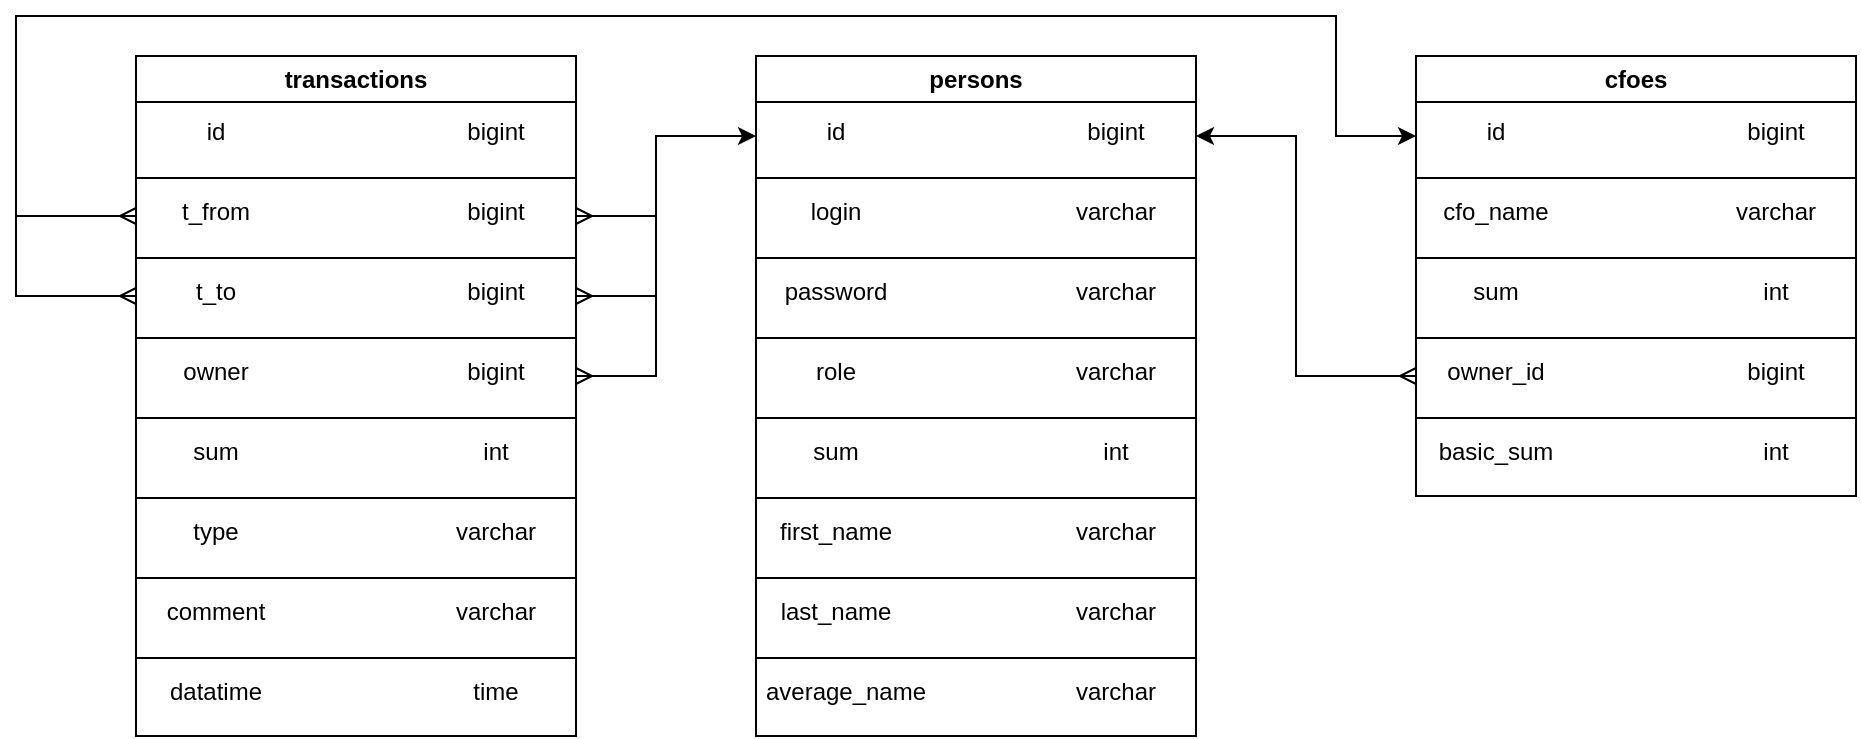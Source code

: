 <mxfile version="23.1.5" type="device">
  <diagram name="Страница — 1" id="Ggazx2XwHkl-k0AZSXdx">
    <mxGraphModel dx="3217" dy="1407" grid="1" gridSize="10" guides="1" tooltips="1" connect="1" arrows="1" fold="1" page="1" pageScale="1" pageWidth="827" pageHeight="1169" math="0" shadow="0">
      <root>
        <mxCell id="0" />
        <mxCell id="1" parent="0" />
        <mxCell id="RBUQIPFhHEWP98NvYaXs-1" value="transactions" style="swimlane;whiteSpace=wrap;html=1;" vertex="1" parent="1">
          <mxGeometry x="-690" y="100" width="220" height="340" as="geometry" />
        </mxCell>
        <mxCell id="RBUQIPFhHEWP98NvYaXs-5" value="bigint&lt;div&gt;&lt;br/&gt;&lt;/div&gt;" style="text;html=1;align=center;verticalAlign=middle;whiteSpace=wrap;rounded=0;" vertex="1" parent="RBUQIPFhHEWP98NvYaXs-1">
          <mxGeometry x="150" y="30" width="60" height="30" as="geometry" />
        </mxCell>
        <mxCell id="RBUQIPFhHEWP98NvYaXs-7" value="id&lt;div&gt;&lt;br&gt;&lt;/div&gt;" style="text;html=1;align=center;verticalAlign=middle;whiteSpace=wrap;rounded=0;" vertex="1" parent="RBUQIPFhHEWP98NvYaXs-1">
          <mxGeometry x="10" y="30" width="60" height="30" as="geometry" />
        </mxCell>
        <mxCell id="RBUQIPFhHEWP98NvYaXs-8" value="bigint&lt;div&gt;&lt;br/&gt;&lt;/div&gt;" style="text;html=1;align=center;verticalAlign=middle;whiteSpace=wrap;rounded=0;" vertex="1" parent="RBUQIPFhHEWP98NvYaXs-1">
          <mxGeometry x="150" y="70" width="60" height="30" as="geometry" />
        </mxCell>
        <mxCell id="RBUQIPFhHEWP98NvYaXs-9" value="t_from&lt;br&gt;&lt;div&gt;&lt;br&gt;&lt;/div&gt;" style="text;html=1;align=center;verticalAlign=middle;whiteSpace=wrap;rounded=0;" vertex="1" parent="RBUQIPFhHEWP98NvYaXs-1">
          <mxGeometry x="10" y="70" width="60" height="30" as="geometry" />
        </mxCell>
        <mxCell id="RBUQIPFhHEWP98NvYaXs-10" value="" style="endArrow=none;html=1;rounded=0;" edge="1" parent="RBUQIPFhHEWP98NvYaXs-1">
          <mxGeometry width="50" height="50" relative="1" as="geometry">
            <mxPoint y="101" as="sourcePoint" />
            <mxPoint x="220" y="101" as="targetPoint" />
          </mxGeometry>
        </mxCell>
        <mxCell id="RBUQIPFhHEWP98NvYaXs-11" value="bigint&lt;div&gt;&lt;br/&gt;&lt;/div&gt;" style="text;html=1;align=center;verticalAlign=middle;whiteSpace=wrap;rounded=0;" vertex="1" parent="RBUQIPFhHEWP98NvYaXs-1">
          <mxGeometry x="150" y="110" width="60" height="30" as="geometry" />
        </mxCell>
        <mxCell id="RBUQIPFhHEWP98NvYaXs-12" value="t_to&lt;br&gt;&lt;div&gt;&lt;br&gt;&lt;/div&gt;" style="text;html=1;align=center;verticalAlign=middle;whiteSpace=wrap;rounded=0;" vertex="1" parent="RBUQIPFhHEWP98NvYaXs-1">
          <mxGeometry x="10" y="110" width="60" height="30" as="geometry" />
        </mxCell>
        <mxCell id="RBUQIPFhHEWP98NvYaXs-13" value="" style="endArrow=none;html=1;rounded=0;" edge="1" parent="RBUQIPFhHEWP98NvYaXs-1">
          <mxGeometry width="50" height="50" relative="1" as="geometry">
            <mxPoint y="141" as="sourcePoint" />
            <mxPoint x="220" y="141" as="targetPoint" />
          </mxGeometry>
        </mxCell>
        <mxCell id="RBUQIPFhHEWP98NvYaXs-14" value="bigint&lt;div&gt;&lt;br/&gt;&lt;/div&gt;" style="text;html=1;align=center;verticalAlign=middle;whiteSpace=wrap;rounded=0;" vertex="1" parent="RBUQIPFhHEWP98NvYaXs-1">
          <mxGeometry x="150" y="150" width="60" height="30" as="geometry" />
        </mxCell>
        <mxCell id="RBUQIPFhHEWP98NvYaXs-15" value="owner&lt;br&gt;&lt;div&gt;&lt;br&gt;&lt;/div&gt;" style="text;html=1;align=center;verticalAlign=middle;whiteSpace=wrap;rounded=0;" vertex="1" parent="RBUQIPFhHEWP98NvYaXs-1">
          <mxGeometry x="10" y="150" width="60" height="30" as="geometry" />
        </mxCell>
        <mxCell id="RBUQIPFhHEWP98NvYaXs-16" value="" style="endArrow=none;html=1;rounded=0;" edge="1" parent="RBUQIPFhHEWP98NvYaXs-1">
          <mxGeometry width="50" height="50" relative="1" as="geometry">
            <mxPoint y="181" as="sourcePoint" />
            <mxPoint x="220" y="181" as="targetPoint" />
          </mxGeometry>
        </mxCell>
        <mxCell id="RBUQIPFhHEWP98NvYaXs-17" value="int&lt;div&gt;&lt;br&gt;&lt;/div&gt;" style="text;html=1;align=center;verticalAlign=middle;whiteSpace=wrap;rounded=0;" vertex="1" parent="RBUQIPFhHEWP98NvYaXs-1">
          <mxGeometry x="150" y="190" width="60" height="30" as="geometry" />
        </mxCell>
        <mxCell id="RBUQIPFhHEWP98NvYaXs-18" value="sum&lt;br&gt;&lt;div&gt;&lt;br&gt;&lt;/div&gt;" style="text;html=1;align=center;verticalAlign=middle;whiteSpace=wrap;rounded=0;" vertex="1" parent="RBUQIPFhHEWP98NvYaXs-1">
          <mxGeometry x="10" y="190" width="60" height="30" as="geometry" />
        </mxCell>
        <mxCell id="RBUQIPFhHEWP98NvYaXs-19" value="" style="endArrow=none;html=1;rounded=0;" edge="1" parent="RBUQIPFhHEWP98NvYaXs-1">
          <mxGeometry width="50" height="50" relative="1" as="geometry">
            <mxPoint y="221" as="sourcePoint" />
            <mxPoint x="220" y="221" as="targetPoint" />
          </mxGeometry>
        </mxCell>
        <mxCell id="RBUQIPFhHEWP98NvYaXs-21" value="varchar&lt;br&gt;&lt;div&gt;&lt;br&gt;&lt;/div&gt;" style="text;html=1;align=center;verticalAlign=middle;whiteSpace=wrap;rounded=0;" vertex="1" parent="RBUQIPFhHEWP98NvYaXs-1">
          <mxGeometry x="150" y="230" width="60" height="30" as="geometry" />
        </mxCell>
        <mxCell id="RBUQIPFhHEWP98NvYaXs-22" value="type&lt;br&gt;&lt;div&gt;&lt;br&gt;&lt;/div&gt;" style="text;html=1;align=center;verticalAlign=middle;whiteSpace=wrap;rounded=0;" vertex="1" parent="RBUQIPFhHEWP98NvYaXs-1">
          <mxGeometry x="10" y="230" width="60" height="30" as="geometry" />
        </mxCell>
        <mxCell id="RBUQIPFhHEWP98NvYaXs-23" value="" style="endArrow=none;html=1;rounded=0;" edge="1" parent="RBUQIPFhHEWP98NvYaXs-1">
          <mxGeometry width="50" height="50" relative="1" as="geometry">
            <mxPoint y="261" as="sourcePoint" />
            <mxPoint x="220" y="261" as="targetPoint" />
          </mxGeometry>
        </mxCell>
        <mxCell id="RBUQIPFhHEWP98NvYaXs-25" value="comment&lt;br&gt;&lt;div&gt;&lt;br&gt;&lt;/div&gt;" style="text;html=1;align=center;verticalAlign=middle;whiteSpace=wrap;rounded=0;" vertex="1" parent="RBUQIPFhHEWP98NvYaXs-1">
          <mxGeometry x="10" y="270" width="60" height="30" as="geometry" />
        </mxCell>
        <mxCell id="RBUQIPFhHEWP98NvYaXs-26" value="" style="endArrow=none;html=1;rounded=0;" edge="1" parent="RBUQIPFhHEWP98NvYaXs-1">
          <mxGeometry width="50" height="50" relative="1" as="geometry">
            <mxPoint y="301" as="sourcePoint" />
            <mxPoint x="220" y="301" as="targetPoint" />
          </mxGeometry>
        </mxCell>
        <mxCell id="RBUQIPFhHEWP98NvYaXs-27" value="time&lt;div&gt;&lt;br&gt;&lt;/div&gt;" style="text;html=1;align=center;verticalAlign=middle;whiteSpace=wrap;rounded=0;" vertex="1" parent="RBUQIPFhHEWP98NvYaXs-1">
          <mxGeometry x="150" y="310" width="60" height="30" as="geometry" />
        </mxCell>
        <mxCell id="RBUQIPFhHEWP98NvYaXs-28" value="datatime&lt;br&gt;&lt;div&gt;&lt;br&gt;&lt;/div&gt;" style="text;html=1;align=center;verticalAlign=middle;whiteSpace=wrap;rounded=0;" vertex="1" parent="RBUQIPFhHEWP98NvYaXs-1">
          <mxGeometry x="10" y="310" width="60" height="30" as="geometry" />
        </mxCell>
        <mxCell id="RBUQIPFhHEWP98NvYaXs-30" value="varchar&lt;br&gt;&lt;div&gt;&lt;br&gt;&lt;/div&gt;" style="text;html=1;align=center;verticalAlign=middle;whiteSpace=wrap;rounded=0;" vertex="1" parent="RBUQIPFhHEWP98NvYaXs-1">
          <mxGeometry x="150" y="270" width="60" height="30" as="geometry" />
        </mxCell>
        <mxCell id="RBUQIPFhHEWP98NvYaXs-2" value="" style="endArrow=none;html=1;rounded=0;" edge="1" parent="1">
          <mxGeometry width="50" height="50" relative="1" as="geometry">
            <mxPoint x="-690" y="161" as="sourcePoint" />
            <mxPoint x="-470" y="161" as="targetPoint" />
          </mxGeometry>
        </mxCell>
        <mxCell id="RBUQIPFhHEWP98NvYaXs-31" value="persons" style="swimlane;whiteSpace=wrap;html=1;" vertex="1" parent="1">
          <mxGeometry x="-380" y="100" width="220" height="340" as="geometry" />
        </mxCell>
        <mxCell id="RBUQIPFhHEWP98NvYaXs-32" value="bigint&lt;div&gt;&lt;br/&gt;&lt;/div&gt;" style="text;html=1;align=center;verticalAlign=middle;whiteSpace=wrap;rounded=0;" vertex="1" parent="RBUQIPFhHEWP98NvYaXs-31">
          <mxGeometry x="150" y="30" width="60" height="30" as="geometry" />
        </mxCell>
        <mxCell id="RBUQIPFhHEWP98NvYaXs-33" value="id&lt;div&gt;&lt;br&gt;&lt;/div&gt;" style="text;html=1;align=center;verticalAlign=middle;whiteSpace=wrap;rounded=0;" vertex="1" parent="RBUQIPFhHEWP98NvYaXs-31">
          <mxGeometry x="10" y="30" width="60" height="30" as="geometry" />
        </mxCell>
        <mxCell id="RBUQIPFhHEWP98NvYaXs-35" value="login&lt;br&gt;&lt;div&gt;&lt;br&gt;&lt;/div&gt;" style="text;html=1;align=center;verticalAlign=middle;whiteSpace=wrap;rounded=0;" vertex="1" parent="RBUQIPFhHEWP98NvYaXs-31">
          <mxGeometry x="10" y="70" width="60" height="30" as="geometry" />
        </mxCell>
        <mxCell id="RBUQIPFhHEWP98NvYaXs-36" value="" style="endArrow=none;html=1;rounded=0;" edge="1" parent="RBUQIPFhHEWP98NvYaXs-31">
          <mxGeometry width="50" height="50" relative="1" as="geometry">
            <mxPoint y="101" as="sourcePoint" />
            <mxPoint x="220" y="101" as="targetPoint" />
          </mxGeometry>
        </mxCell>
        <mxCell id="RBUQIPFhHEWP98NvYaXs-38" value="password&lt;br&gt;&lt;div&gt;&lt;br&gt;&lt;/div&gt;" style="text;html=1;align=center;verticalAlign=middle;whiteSpace=wrap;rounded=0;" vertex="1" parent="RBUQIPFhHEWP98NvYaXs-31">
          <mxGeometry x="10" y="110" width="60" height="30" as="geometry" />
        </mxCell>
        <mxCell id="RBUQIPFhHEWP98NvYaXs-39" value="" style="endArrow=none;html=1;rounded=0;" edge="1" parent="RBUQIPFhHEWP98NvYaXs-31">
          <mxGeometry width="50" height="50" relative="1" as="geometry">
            <mxPoint y="141" as="sourcePoint" />
            <mxPoint x="220" y="141" as="targetPoint" />
          </mxGeometry>
        </mxCell>
        <mxCell id="RBUQIPFhHEWP98NvYaXs-41" value="role&lt;br&gt;&lt;div&gt;&lt;br&gt;&lt;/div&gt;" style="text;html=1;align=center;verticalAlign=middle;whiteSpace=wrap;rounded=0;" vertex="1" parent="RBUQIPFhHEWP98NvYaXs-31">
          <mxGeometry x="10" y="150" width="60" height="30" as="geometry" />
        </mxCell>
        <mxCell id="RBUQIPFhHEWP98NvYaXs-42" value="" style="endArrow=none;html=1;rounded=0;" edge="1" parent="RBUQIPFhHEWP98NvYaXs-31">
          <mxGeometry width="50" height="50" relative="1" as="geometry">
            <mxPoint y="181" as="sourcePoint" />
            <mxPoint x="220" y="181" as="targetPoint" />
          </mxGeometry>
        </mxCell>
        <mxCell id="RBUQIPFhHEWP98NvYaXs-43" value="int&lt;div&gt;&lt;br&gt;&lt;/div&gt;" style="text;html=1;align=center;verticalAlign=middle;whiteSpace=wrap;rounded=0;" vertex="1" parent="RBUQIPFhHEWP98NvYaXs-31">
          <mxGeometry x="150" y="190" width="60" height="30" as="geometry" />
        </mxCell>
        <mxCell id="RBUQIPFhHEWP98NvYaXs-44" value="sum&lt;br&gt;&lt;div&gt;&lt;br&gt;&lt;/div&gt;" style="text;html=1;align=center;verticalAlign=middle;whiteSpace=wrap;rounded=0;" vertex="1" parent="RBUQIPFhHEWP98NvYaXs-31">
          <mxGeometry x="10" y="190" width="60" height="30" as="geometry" />
        </mxCell>
        <mxCell id="RBUQIPFhHEWP98NvYaXs-45" value="" style="endArrow=none;html=1;rounded=0;" edge="1" parent="RBUQIPFhHEWP98NvYaXs-31">
          <mxGeometry width="50" height="50" relative="1" as="geometry">
            <mxPoint y="221" as="sourcePoint" />
            <mxPoint x="220" y="221" as="targetPoint" />
          </mxGeometry>
        </mxCell>
        <mxCell id="RBUQIPFhHEWP98NvYaXs-46" value="varchar&lt;br&gt;&lt;div&gt;&lt;br&gt;&lt;/div&gt;" style="text;html=1;align=center;verticalAlign=middle;whiteSpace=wrap;rounded=0;" vertex="1" parent="RBUQIPFhHEWP98NvYaXs-31">
          <mxGeometry x="150" y="70" width="60" height="30" as="geometry" />
        </mxCell>
        <mxCell id="RBUQIPFhHEWP98NvYaXs-47" value="first_name&lt;br&gt;&lt;div&gt;&lt;br&gt;&lt;/div&gt;" style="text;html=1;align=center;verticalAlign=middle;whiteSpace=wrap;rounded=0;" vertex="1" parent="RBUQIPFhHEWP98NvYaXs-31">
          <mxGeometry x="10" y="230" width="60" height="30" as="geometry" />
        </mxCell>
        <mxCell id="RBUQIPFhHEWP98NvYaXs-48" value="" style="endArrow=none;html=1;rounded=0;" edge="1" parent="RBUQIPFhHEWP98NvYaXs-31">
          <mxGeometry width="50" height="50" relative="1" as="geometry">
            <mxPoint y="261" as="sourcePoint" />
            <mxPoint x="220" y="261" as="targetPoint" />
          </mxGeometry>
        </mxCell>
        <mxCell id="RBUQIPFhHEWP98NvYaXs-49" value="last_name&lt;br&gt;&lt;div&gt;&lt;br&gt;&lt;/div&gt;" style="text;html=1;align=center;verticalAlign=middle;whiteSpace=wrap;rounded=0;" vertex="1" parent="RBUQIPFhHEWP98NvYaXs-31">
          <mxGeometry x="10" y="270" width="60" height="30" as="geometry" />
        </mxCell>
        <mxCell id="RBUQIPFhHEWP98NvYaXs-50" value="" style="endArrow=none;html=1;rounded=0;" edge="1" parent="RBUQIPFhHEWP98NvYaXs-31">
          <mxGeometry width="50" height="50" relative="1" as="geometry">
            <mxPoint y="301" as="sourcePoint" />
            <mxPoint x="220" y="301" as="targetPoint" />
          </mxGeometry>
        </mxCell>
        <mxCell id="RBUQIPFhHEWP98NvYaXs-52" value="average_name&lt;br&gt;&lt;div&gt;&lt;br&gt;&lt;/div&gt;" style="text;html=1;align=center;verticalAlign=middle;whiteSpace=wrap;rounded=0;" vertex="1" parent="RBUQIPFhHEWP98NvYaXs-31">
          <mxGeometry x="15" y="310" width="60" height="30" as="geometry" />
        </mxCell>
        <mxCell id="RBUQIPFhHEWP98NvYaXs-53" value="varchar&lt;br&gt;&lt;div&gt;&lt;br&gt;&lt;/div&gt;" style="text;html=1;align=center;verticalAlign=middle;whiteSpace=wrap;rounded=0;" vertex="1" parent="RBUQIPFhHEWP98NvYaXs-31">
          <mxGeometry x="150" y="270" width="60" height="30" as="geometry" />
        </mxCell>
        <mxCell id="RBUQIPFhHEWP98NvYaXs-55" value="varchar&lt;br&gt;&lt;div&gt;&lt;br&gt;&lt;/div&gt;" style="text;html=1;align=center;verticalAlign=middle;whiteSpace=wrap;rounded=0;" vertex="1" parent="RBUQIPFhHEWP98NvYaXs-31">
          <mxGeometry x="150" y="110" width="60" height="30" as="geometry" />
        </mxCell>
        <mxCell id="RBUQIPFhHEWP98NvYaXs-56" value="varchar&lt;br&gt;&lt;div&gt;&lt;br&gt;&lt;/div&gt;" style="text;html=1;align=center;verticalAlign=middle;whiteSpace=wrap;rounded=0;" vertex="1" parent="RBUQIPFhHEWP98NvYaXs-31">
          <mxGeometry x="150" y="150" width="60" height="30" as="geometry" />
        </mxCell>
        <mxCell id="RBUQIPFhHEWP98NvYaXs-57" value="varchar&lt;br&gt;&lt;div&gt;&lt;br&gt;&lt;/div&gt;" style="text;html=1;align=center;verticalAlign=middle;whiteSpace=wrap;rounded=0;" vertex="1" parent="RBUQIPFhHEWP98NvYaXs-31">
          <mxGeometry x="150" y="230" width="60" height="30" as="geometry" />
        </mxCell>
        <mxCell id="RBUQIPFhHEWP98NvYaXs-58" value="varchar&lt;br&gt;&lt;div&gt;&lt;br&gt;&lt;/div&gt;" style="text;html=1;align=center;verticalAlign=middle;whiteSpace=wrap;rounded=0;" vertex="1" parent="RBUQIPFhHEWP98NvYaXs-31">
          <mxGeometry x="150" y="310" width="60" height="30" as="geometry" />
        </mxCell>
        <mxCell id="RBUQIPFhHEWP98NvYaXs-54" value="" style="endArrow=none;html=1;rounded=0;" edge="1" parent="1">
          <mxGeometry width="50" height="50" relative="1" as="geometry">
            <mxPoint x="-380" y="161" as="sourcePoint" />
            <mxPoint x="-160" y="161" as="targetPoint" />
          </mxGeometry>
        </mxCell>
        <mxCell id="RBUQIPFhHEWP98NvYaXs-59" value="cfoes" style="swimlane;whiteSpace=wrap;html=1;" vertex="1" parent="1">
          <mxGeometry x="-50" y="100" width="220" height="220" as="geometry" />
        </mxCell>
        <mxCell id="RBUQIPFhHEWP98NvYaXs-60" value="bigint&lt;div&gt;&lt;br/&gt;&lt;/div&gt;" style="text;html=1;align=center;verticalAlign=middle;whiteSpace=wrap;rounded=0;" vertex="1" parent="RBUQIPFhHEWP98NvYaXs-59">
          <mxGeometry x="150" y="30" width="60" height="30" as="geometry" />
        </mxCell>
        <mxCell id="RBUQIPFhHEWP98NvYaXs-61" value="id&lt;div&gt;&lt;br&gt;&lt;/div&gt;" style="text;html=1;align=center;verticalAlign=middle;whiteSpace=wrap;rounded=0;" vertex="1" parent="RBUQIPFhHEWP98NvYaXs-59">
          <mxGeometry x="10" y="30" width="60" height="30" as="geometry" />
        </mxCell>
        <mxCell id="RBUQIPFhHEWP98NvYaXs-62" value="cfo_name&lt;br&gt;&lt;div&gt;&lt;br&gt;&lt;/div&gt;" style="text;html=1;align=center;verticalAlign=middle;whiteSpace=wrap;rounded=0;" vertex="1" parent="RBUQIPFhHEWP98NvYaXs-59">
          <mxGeometry x="10" y="70" width="60" height="30" as="geometry" />
        </mxCell>
        <mxCell id="RBUQIPFhHEWP98NvYaXs-63" value="" style="endArrow=none;html=1;rounded=0;" edge="1" parent="RBUQIPFhHEWP98NvYaXs-59">
          <mxGeometry width="50" height="50" relative="1" as="geometry">
            <mxPoint y="101" as="sourcePoint" />
            <mxPoint x="220" y="101" as="targetPoint" />
          </mxGeometry>
        </mxCell>
        <mxCell id="RBUQIPFhHEWP98NvYaXs-65" value="" style="endArrow=none;html=1;rounded=0;" edge="1" parent="RBUQIPFhHEWP98NvYaXs-59">
          <mxGeometry width="50" height="50" relative="1" as="geometry">
            <mxPoint y="141" as="sourcePoint" />
            <mxPoint x="220" y="141" as="targetPoint" />
          </mxGeometry>
        </mxCell>
        <mxCell id="RBUQIPFhHEWP98NvYaXs-66" value="owner_id&lt;br&gt;&lt;div&gt;&lt;br&gt;&lt;/div&gt;" style="text;html=1;align=center;verticalAlign=middle;whiteSpace=wrap;rounded=0;" vertex="1" parent="RBUQIPFhHEWP98NvYaXs-59">
          <mxGeometry x="10" y="150" width="60" height="30" as="geometry" />
        </mxCell>
        <mxCell id="RBUQIPFhHEWP98NvYaXs-67" value="" style="endArrow=none;html=1;rounded=0;" edge="1" parent="RBUQIPFhHEWP98NvYaXs-59">
          <mxGeometry width="50" height="50" relative="1" as="geometry">
            <mxPoint y="181" as="sourcePoint" />
            <mxPoint x="220" y="181" as="targetPoint" />
          </mxGeometry>
        </mxCell>
        <mxCell id="RBUQIPFhHEWP98NvYaXs-68" value="int&lt;div&gt;&lt;br&gt;&lt;/div&gt;" style="text;html=1;align=center;verticalAlign=middle;whiteSpace=wrap;rounded=0;" vertex="1" parent="RBUQIPFhHEWP98NvYaXs-59">
          <mxGeometry x="150" y="110" width="60" height="30" as="geometry" />
        </mxCell>
        <mxCell id="RBUQIPFhHEWP98NvYaXs-69" value="sum&lt;br&gt;&lt;div&gt;&lt;br&gt;&lt;/div&gt;" style="text;html=1;align=center;verticalAlign=middle;whiteSpace=wrap;rounded=0;" vertex="1" parent="RBUQIPFhHEWP98NvYaXs-59">
          <mxGeometry x="10" y="110" width="60" height="30" as="geometry" />
        </mxCell>
        <mxCell id="RBUQIPFhHEWP98NvYaXs-71" value="varchar&lt;br&gt;&lt;div&gt;&lt;br&gt;&lt;/div&gt;" style="text;html=1;align=center;verticalAlign=middle;whiteSpace=wrap;rounded=0;" vertex="1" parent="RBUQIPFhHEWP98NvYaXs-59">
          <mxGeometry x="150" y="70" width="60" height="30" as="geometry" />
        </mxCell>
        <mxCell id="RBUQIPFhHEWP98NvYaXs-83" value="int&lt;div&gt;&lt;br&gt;&lt;/div&gt;" style="text;html=1;align=center;verticalAlign=middle;whiteSpace=wrap;rounded=0;" vertex="1" parent="RBUQIPFhHEWP98NvYaXs-59">
          <mxGeometry x="150" y="190" width="60" height="30" as="geometry" />
        </mxCell>
        <mxCell id="RBUQIPFhHEWP98NvYaXs-84" value="basic_sum&lt;br&gt;&lt;div&gt;&lt;br&gt;&lt;/div&gt;" style="text;html=1;align=center;verticalAlign=middle;whiteSpace=wrap;rounded=0;" vertex="1" parent="RBUQIPFhHEWP98NvYaXs-59">
          <mxGeometry x="10" y="190" width="60" height="30" as="geometry" />
        </mxCell>
        <mxCell id="RBUQIPFhHEWP98NvYaXs-85" value="bigint&lt;div&gt;&lt;br/&gt;&lt;/div&gt;" style="text;html=1;align=center;verticalAlign=middle;whiteSpace=wrap;rounded=0;" vertex="1" parent="RBUQIPFhHEWP98NvYaXs-59">
          <mxGeometry x="150" y="150" width="60" height="30" as="geometry" />
        </mxCell>
        <mxCell id="RBUQIPFhHEWP98NvYaXs-82" value="" style="endArrow=none;html=1;rounded=0;" edge="1" parent="1">
          <mxGeometry width="50" height="50" relative="1" as="geometry">
            <mxPoint x="-50" y="161" as="sourcePoint" />
            <mxPoint x="170" y="161" as="targetPoint" />
          </mxGeometry>
        </mxCell>
        <mxCell id="RBUQIPFhHEWP98NvYaXs-86" value="" style="endArrow=classic;html=1;rounded=0;" edge="1" parent="1">
          <mxGeometry width="50" height="50" relative="1" as="geometry">
            <mxPoint x="-50" y="260" as="sourcePoint" />
            <mxPoint x="-160" y="140" as="targetPoint" />
            <Array as="points">
              <mxPoint x="-110" y="260" />
              <mxPoint x="-110" y="140" />
            </Array>
          </mxGeometry>
        </mxCell>
        <mxCell id="RBUQIPFhHEWP98NvYaXs-89" value="" style="endArrow=classic;html=1;rounded=0;" edge="1" parent="1">
          <mxGeometry width="50" height="50" relative="1" as="geometry">
            <mxPoint x="-470" y="260" as="sourcePoint" />
            <mxPoint x="-380" y="140" as="targetPoint" />
            <Array as="points">
              <mxPoint x="-430" y="260" />
              <mxPoint x="-430" y="140" />
            </Array>
          </mxGeometry>
        </mxCell>
        <mxCell id="RBUQIPFhHEWP98NvYaXs-90" value="" style="endArrow=none;html=1;rounded=0;" edge="1" parent="1">
          <mxGeometry width="50" height="50" relative="1" as="geometry">
            <mxPoint x="-470" y="180" as="sourcePoint" />
            <mxPoint x="-430" y="180" as="targetPoint" />
          </mxGeometry>
        </mxCell>
        <mxCell id="RBUQIPFhHEWP98NvYaXs-91" value="" style="endArrow=none;html=1;rounded=0;" edge="1" parent="1">
          <mxGeometry width="50" height="50" relative="1" as="geometry">
            <mxPoint x="-470" y="220" as="sourcePoint" />
            <mxPoint x="-430" y="220" as="targetPoint" />
          </mxGeometry>
        </mxCell>
        <mxCell id="RBUQIPFhHEWP98NvYaXs-92" value="" style="endArrow=classic;html=1;rounded=0;" edge="1" parent="1">
          <mxGeometry width="50" height="50" relative="1" as="geometry">
            <mxPoint x="-690" y="220" as="sourcePoint" />
            <mxPoint x="-50" y="140" as="targetPoint" />
            <Array as="points">
              <mxPoint x="-750" y="220" />
              <mxPoint x="-750" y="80" />
              <mxPoint x="-90" y="80" />
              <mxPoint x="-90" y="140" />
            </Array>
          </mxGeometry>
        </mxCell>
        <mxCell id="RBUQIPFhHEWP98NvYaXs-93" value="" style="endArrow=none;html=1;rounded=0;" edge="1" parent="1">
          <mxGeometry width="50" height="50" relative="1" as="geometry">
            <mxPoint x="-750" y="180" as="sourcePoint" />
            <mxPoint x="-690" y="180" as="targetPoint" />
          </mxGeometry>
        </mxCell>
        <mxCell id="RBUQIPFhHEWP98NvYaXs-95" value="" style="edgeStyle=entityRelationEdgeStyle;fontSize=12;html=1;endArrow=ERmany;rounded=0;" edge="1" parent="1">
          <mxGeometry width="100" height="100" relative="1" as="geometry">
            <mxPoint x="-80" y="260" as="sourcePoint" />
            <mxPoint x="-50" y="260" as="targetPoint" />
            <Array as="points">
              <mxPoint x="-130" y="350" />
            </Array>
          </mxGeometry>
        </mxCell>
        <mxCell id="RBUQIPFhHEWP98NvYaXs-96" value="" style="edgeStyle=entityRelationEdgeStyle;fontSize=12;html=1;endArrow=ERmany;rounded=0;" edge="1" parent="1">
          <mxGeometry width="100" height="100" relative="1" as="geometry">
            <mxPoint x="-720" y="180" as="sourcePoint" />
            <mxPoint x="-690" y="180" as="targetPoint" />
            <Array as="points">
              <mxPoint x="-770" y="270" />
            </Array>
          </mxGeometry>
        </mxCell>
        <mxCell id="RBUQIPFhHEWP98NvYaXs-97" value="" style="edgeStyle=entityRelationEdgeStyle;fontSize=12;html=1;endArrow=ERmany;rounded=0;" edge="1" parent="1">
          <mxGeometry width="100" height="100" relative="1" as="geometry">
            <mxPoint x="-720" y="220" as="sourcePoint" />
            <mxPoint x="-690" y="220" as="targetPoint" />
            <Array as="points">
              <mxPoint x="-770" y="310" />
            </Array>
          </mxGeometry>
        </mxCell>
        <mxCell id="RBUQIPFhHEWP98NvYaXs-103" value="" style="edgeStyle=entityRelationEdgeStyle;fontSize=12;html=1;endArrow=none;rounded=0;startArrow=ERmany;startFill=0;endFill=0;" edge="1" parent="1">
          <mxGeometry width="100" height="100" relative="1" as="geometry">
            <mxPoint x="-470" y="260" as="sourcePoint" />
            <mxPoint x="-440" y="260" as="targetPoint" />
            <Array as="points">
              <mxPoint x="-400" y="210" />
              <mxPoint x="-350" y="170" />
              <mxPoint x="-540" y="210" />
            </Array>
          </mxGeometry>
        </mxCell>
        <mxCell id="RBUQIPFhHEWP98NvYaXs-104" value="" style="edgeStyle=entityRelationEdgeStyle;fontSize=12;html=1;endArrow=none;rounded=0;startArrow=ERmany;startFill=0;endFill=0;" edge="1" parent="1">
          <mxGeometry width="100" height="100" relative="1" as="geometry">
            <mxPoint x="-470" y="220" as="sourcePoint" />
            <mxPoint x="-440" y="220" as="targetPoint" />
            <Array as="points">
              <mxPoint x="-400" y="170" />
              <mxPoint x="-350" y="130" />
              <mxPoint x="-540" y="170" />
            </Array>
          </mxGeometry>
        </mxCell>
        <mxCell id="RBUQIPFhHEWP98NvYaXs-105" value="" style="edgeStyle=entityRelationEdgeStyle;fontSize=12;html=1;endArrow=none;rounded=0;startArrow=ERmany;startFill=0;endFill=0;" edge="1" parent="1">
          <mxGeometry width="100" height="100" relative="1" as="geometry">
            <mxPoint x="-470" y="180" as="sourcePoint" />
            <mxPoint x="-440" y="180" as="targetPoint" />
            <Array as="points">
              <mxPoint x="-400" y="130" />
              <mxPoint x="-350" y="90" />
              <mxPoint x="-540" y="130" />
            </Array>
          </mxGeometry>
        </mxCell>
      </root>
    </mxGraphModel>
  </diagram>
</mxfile>
